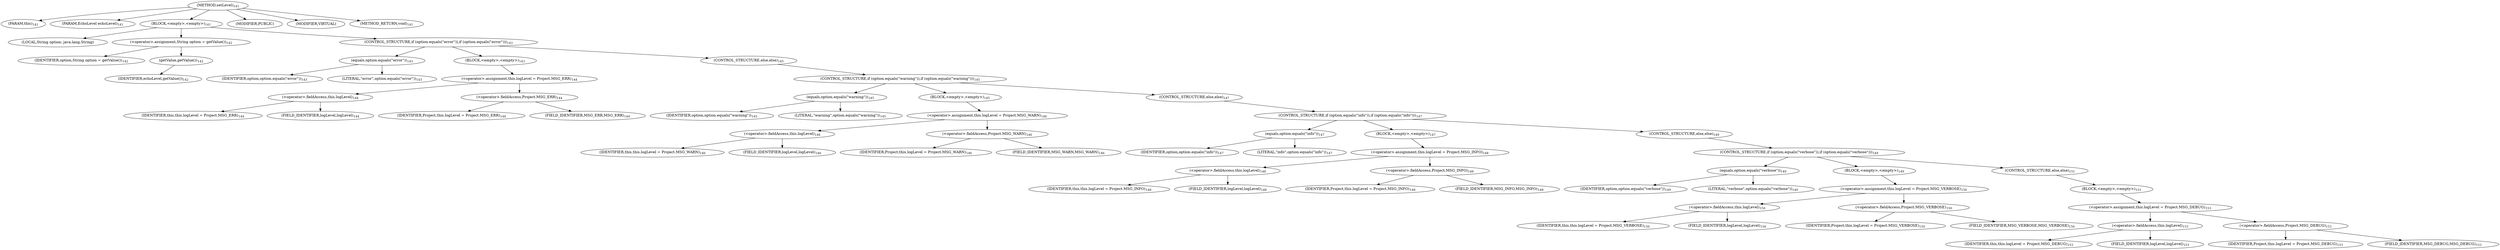 digraph "setLevel" {  
"151" [label = <(METHOD,setLevel)<SUB>141</SUB>> ]
"152" [label = <(PARAM,this)<SUB>141</SUB>> ]
"153" [label = <(PARAM,EchoLevel echoLevel)<SUB>141</SUB>> ]
"154" [label = <(BLOCK,&lt;empty&gt;,&lt;empty&gt;)<SUB>141</SUB>> ]
"155" [label = <(LOCAL,String option: java.lang.String)> ]
"156" [label = <(&lt;operator&gt;.assignment,String option = getValue())<SUB>142</SUB>> ]
"157" [label = <(IDENTIFIER,option,String option = getValue())<SUB>142</SUB>> ]
"158" [label = <(getValue,getValue())<SUB>142</SUB>> ]
"159" [label = <(IDENTIFIER,echoLevel,getValue())<SUB>142</SUB>> ]
"160" [label = <(CONTROL_STRUCTURE,if (option.equals(&quot;error&quot;)),if (option.equals(&quot;error&quot;)))<SUB>143</SUB>> ]
"161" [label = <(equals,option.equals(&quot;error&quot;))<SUB>143</SUB>> ]
"162" [label = <(IDENTIFIER,option,option.equals(&quot;error&quot;))<SUB>143</SUB>> ]
"163" [label = <(LITERAL,&quot;error&quot;,option.equals(&quot;error&quot;))<SUB>143</SUB>> ]
"164" [label = <(BLOCK,&lt;empty&gt;,&lt;empty&gt;)<SUB>143</SUB>> ]
"165" [label = <(&lt;operator&gt;.assignment,this.logLevel = Project.MSG_ERR)<SUB>144</SUB>> ]
"166" [label = <(&lt;operator&gt;.fieldAccess,this.logLevel)<SUB>144</SUB>> ]
"167" [label = <(IDENTIFIER,this,this.logLevel = Project.MSG_ERR)<SUB>144</SUB>> ]
"168" [label = <(FIELD_IDENTIFIER,logLevel,logLevel)<SUB>144</SUB>> ]
"169" [label = <(&lt;operator&gt;.fieldAccess,Project.MSG_ERR)<SUB>144</SUB>> ]
"170" [label = <(IDENTIFIER,Project,this.logLevel = Project.MSG_ERR)<SUB>144</SUB>> ]
"171" [label = <(FIELD_IDENTIFIER,MSG_ERR,MSG_ERR)<SUB>144</SUB>> ]
"172" [label = <(CONTROL_STRUCTURE,else,else)<SUB>145</SUB>> ]
"173" [label = <(CONTROL_STRUCTURE,if (option.equals(&quot;warning&quot;)),if (option.equals(&quot;warning&quot;)))<SUB>145</SUB>> ]
"174" [label = <(equals,option.equals(&quot;warning&quot;))<SUB>145</SUB>> ]
"175" [label = <(IDENTIFIER,option,option.equals(&quot;warning&quot;))<SUB>145</SUB>> ]
"176" [label = <(LITERAL,&quot;warning&quot;,option.equals(&quot;warning&quot;))<SUB>145</SUB>> ]
"177" [label = <(BLOCK,&lt;empty&gt;,&lt;empty&gt;)<SUB>145</SUB>> ]
"178" [label = <(&lt;operator&gt;.assignment,this.logLevel = Project.MSG_WARN)<SUB>146</SUB>> ]
"179" [label = <(&lt;operator&gt;.fieldAccess,this.logLevel)<SUB>146</SUB>> ]
"180" [label = <(IDENTIFIER,this,this.logLevel = Project.MSG_WARN)<SUB>146</SUB>> ]
"181" [label = <(FIELD_IDENTIFIER,logLevel,logLevel)<SUB>146</SUB>> ]
"182" [label = <(&lt;operator&gt;.fieldAccess,Project.MSG_WARN)<SUB>146</SUB>> ]
"183" [label = <(IDENTIFIER,Project,this.logLevel = Project.MSG_WARN)<SUB>146</SUB>> ]
"184" [label = <(FIELD_IDENTIFIER,MSG_WARN,MSG_WARN)<SUB>146</SUB>> ]
"185" [label = <(CONTROL_STRUCTURE,else,else)<SUB>147</SUB>> ]
"186" [label = <(CONTROL_STRUCTURE,if (option.equals(&quot;info&quot;)),if (option.equals(&quot;info&quot;)))<SUB>147</SUB>> ]
"187" [label = <(equals,option.equals(&quot;info&quot;))<SUB>147</SUB>> ]
"188" [label = <(IDENTIFIER,option,option.equals(&quot;info&quot;))<SUB>147</SUB>> ]
"189" [label = <(LITERAL,&quot;info&quot;,option.equals(&quot;info&quot;))<SUB>147</SUB>> ]
"190" [label = <(BLOCK,&lt;empty&gt;,&lt;empty&gt;)<SUB>147</SUB>> ]
"191" [label = <(&lt;operator&gt;.assignment,this.logLevel = Project.MSG_INFO)<SUB>148</SUB>> ]
"192" [label = <(&lt;operator&gt;.fieldAccess,this.logLevel)<SUB>148</SUB>> ]
"193" [label = <(IDENTIFIER,this,this.logLevel = Project.MSG_INFO)<SUB>148</SUB>> ]
"194" [label = <(FIELD_IDENTIFIER,logLevel,logLevel)<SUB>148</SUB>> ]
"195" [label = <(&lt;operator&gt;.fieldAccess,Project.MSG_INFO)<SUB>148</SUB>> ]
"196" [label = <(IDENTIFIER,Project,this.logLevel = Project.MSG_INFO)<SUB>148</SUB>> ]
"197" [label = <(FIELD_IDENTIFIER,MSG_INFO,MSG_INFO)<SUB>148</SUB>> ]
"198" [label = <(CONTROL_STRUCTURE,else,else)<SUB>149</SUB>> ]
"199" [label = <(CONTROL_STRUCTURE,if (option.equals(&quot;verbose&quot;)),if (option.equals(&quot;verbose&quot;)))<SUB>149</SUB>> ]
"200" [label = <(equals,option.equals(&quot;verbose&quot;))<SUB>149</SUB>> ]
"201" [label = <(IDENTIFIER,option,option.equals(&quot;verbose&quot;))<SUB>149</SUB>> ]
"202" [label = <(LITERAL,&quot;verbose&quot;,option.equals(&quot;verbose&quot;))<SUB>149</SUB>> ]
"203" [label = <(BLOCK,&lt;empty&gt;,&lt;empty&gt;)<SUB>149</SUB>> ]
"204" [label = <(&lt;operator&gt;.assignment,this.logLevel = Project.MSG_VERBOSE)<SUB>150</SUB>> ]
"205" [label = <(&lt;operator&gt;.fieldAccess,this.logLevel)<SUB>150</SUB>> ]
"206" [label = <(IDENTIFIER,this,this.logLevel = Project.MSG_VERBOSE)<SUB>150</SUB>> ]
"207" [label = <(FIELD_IDENTIFIER,logLevel,logLevel)<SUB>150</SUB>> ]
"208" [label = <(&lt;operator&gt;.fieldAccess,Project.MSG_VERBOSE)<SUB>150</SUB>> ]
"209" [label = <(IDENTIFIER,Project,this.logLevel = Project.MSG_VERBOSE)<SUB>150</SUB>> ]
"210" [label = <(FIELD_IDENTIFIER,MSG_VERBOSE,MSG_VERBOSE)<SUB>150</SUB>> ]
"211" [label = <(CONTROL_STRUCTURE,else,else)<SUB>151</SUB>> ]
"212" [label = <(BLOCK,&lt;empty&gt;,&lt;empty&gt;)<SUB>151</SUB>> ]
"213" [label = <(&lt;operator&gt;.assignment,this.logLevel = Project.MSG_DEBUG)<SUB>153</SUB>> ]
"214" [label = <(&lt;operator&gt;.fieldAccess,this.logLevel)<SUB>153</SUB>> ]
"215" [label = <(IDENTIFIER,this,this.logLevel = Project.MSG_DEBUG)<SUB>153</SUB>> ]
"216" [label = <(FIELD_IDENTIFIER,logLevel,logLevel)<SUB>153</SUB>> ]
"217" [label = <(&lt;operator&gt;.fieldAccess,Project.MSG_DEBUG)<SUB>153</SUB>> ]
"218" [label = <(IDENTIFIER,Project,this.logLevel = Project.MSG_DEBUG)<SUB>153</SUB>> ]
"219" [label = <(FIELD_IDENTIFIER,MSG_DEBUG,MSG_DEBUG)<SUB>153</SUB>> ]
"220" [label = <(MODIFIER,PUBLIC)> ]
"221" [label = <(MODIFIER,VIRTUAL)> ]
"222" [label = <(METHOD_RETURN,void)<SUB>141</SUB>> ]
  "151" -> "152" 
  "151" -> "153" 
  "151" -> "154" 
  "151" -> "220" 
  "151" -> "221" 
  "151" -> "222" 
  "154" -> "155" 
  "154" -> "156" 
  "154" -> "160" 
  "156" -> "157" 
  "156" -> "158" 
  "158" -> "159" 
  "160" -> "161" 
  "160" -> "164" 
  "160" -> "172" 
  "161" -> "162" 
  "161" -> "163" 
  "164" -> "165" 
  "165" -> "166" 
  "165" -> "169" 
  "166" -> "167" 
  "166" -> "168" 
  "169" -> "170" 
  "169" -> "171" 
  "172" -> "173" 
  "173" -> "174" 
  "173" -> "177" 
  "173" -> "185" 
  "174" -> "175" 
  "174" -> "176" 
  "177" -> "178" 
  "178" -> "179" 
  "178" -> "182" 
  "179" -> "180" 
  "179" -> "181" 
  "182" -> "183" 
  "182" -> "184" 
  "185" -> "186" 
  "186" -> "187" 
  "186" -> "190" 
  "186" -> "198" 
  "187" -> "188" 
  "187" -> "189" 
  "190" -> "191" 
  "191" -> "192" 
  "191" -> "195" 
  "192" -> "193" 
  "192" -> "194" 
  "195" -> "196" 
  "195" -> "197" 
  "198" -> "199" 
  "199" -> "200" 
  "199" -> "203" 
  "199" -> "211" 
  "200" -> "201" 
  "200" -> "202" 
  "203" -> "204" 
  "204" -> "205" 
  "204" -> "208" 
  "205" -> "206" 
  "205" -> "207" 
  "208" -> "209" 
  "208" -> "210" 
  "211" -> "212" 
  "212" -> "213" 
  "213" -> "214" 
  "213" -> "217" 
  "214" -> "215" 
  "214" -> "216" 
  "217" -> "218" 
  "217" -> "219" 
}
